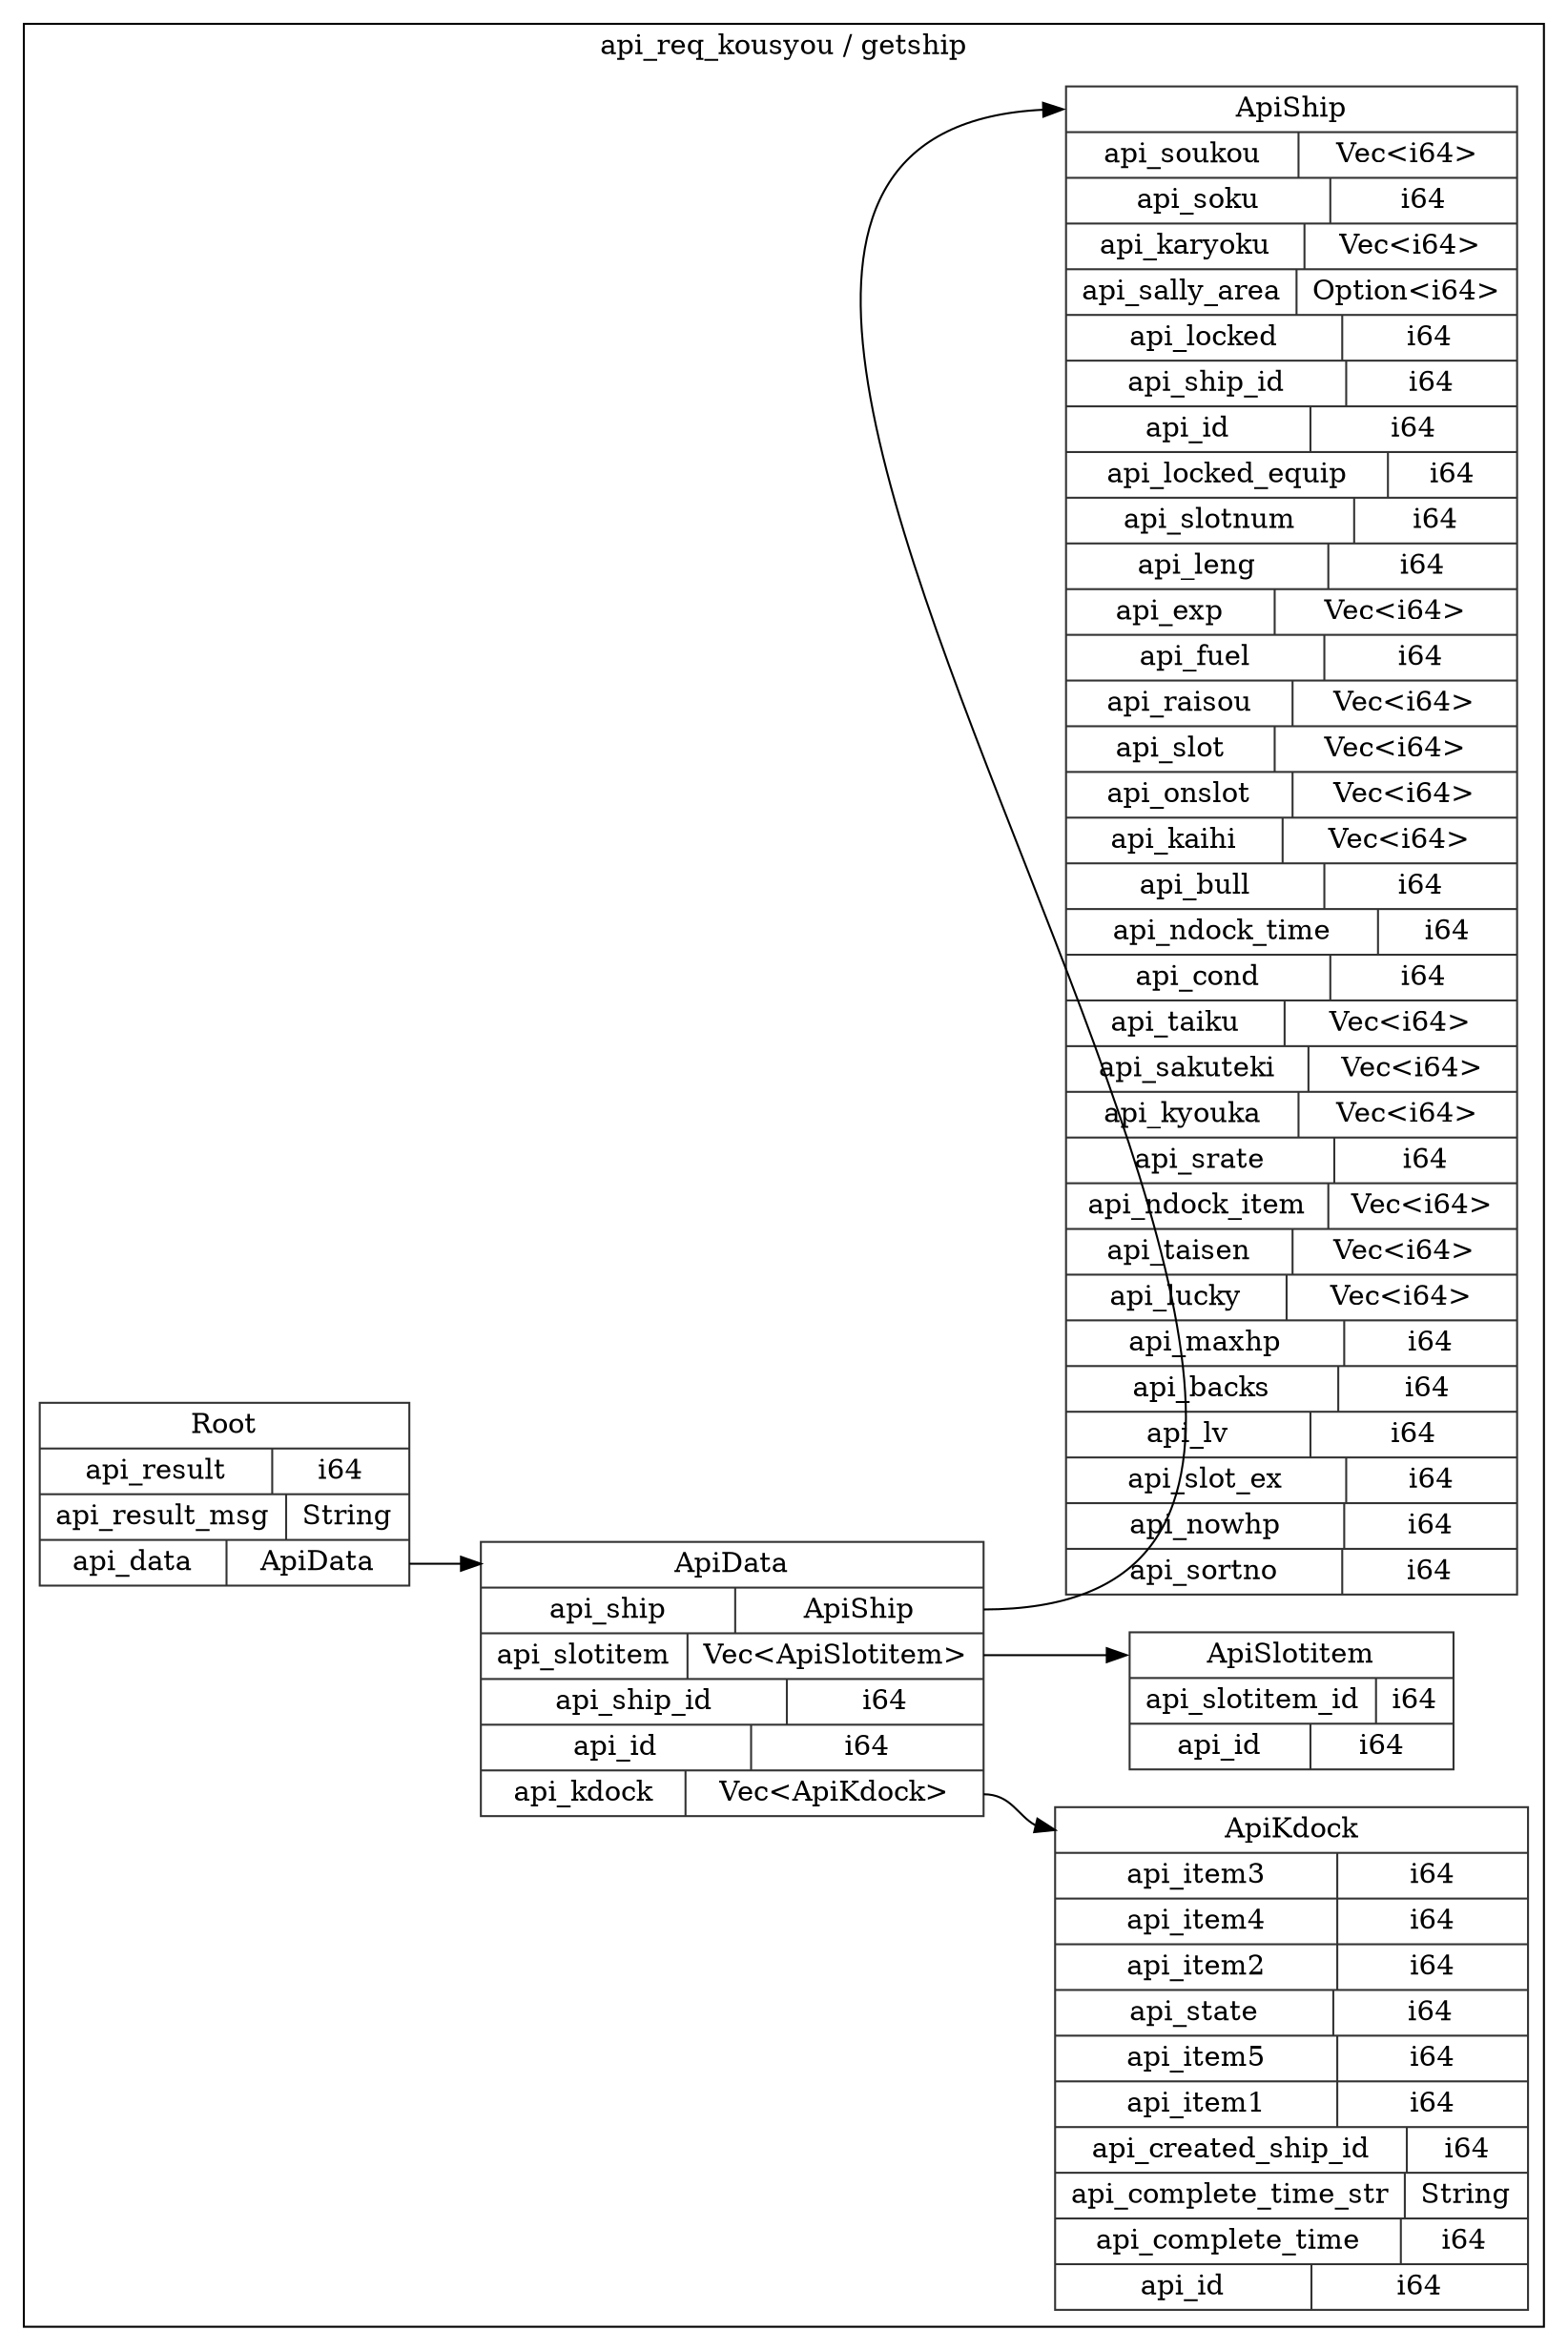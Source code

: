 digraph {
  rankdir=LR;
  subgraph cluster_0 {
    label="api_req_kousyou / getship";
    node [style="filled", color=white, style="solid", color=gray20];
    api_req_kousyou__getship__ApiData [label="<ApiData> ApiData  | { api_ship | <api_ship> ApiShip } | { api_slotitem | <api_slotitem> Vec\<ApiSlotitem\> } | { api_ship_id | <api_ship_id> i64 } | { api_id | <api_id> i64 } | { api_kdock | <api_kdock> Vec\<ApiKdock\> }", shape=record];
    api_req_kousyou__getship__ApiShip;
    api_req_kousyou__getship__ApiData:api_ship:e -> api_req_kousyou__getship__ApiShip:ApiShip:w;
    api_req_kousyou__getship__ApiSlotitem;
    api_req_kousyou__getship__ApiData:api_slotitem:e -> api_req_kousyou__getship__ApiSlotitem:ApiSlotitem:w;
    api_req_kousyou__getship__ApiKdock;
    api_req_kousyou__getship__ApiData:api_kdock:e -> api_req_kousyou__getship__ApiKdock:ApiKdock:w;
    api_req_kousyou__getship__Root [label="<Root> Root  | { api_result | <api_result> i64 } | { api_result_msg | <api_result_msg> String } | { api_data | <api_data> ApiData }", shape=record];
    api_req_kousyou__getship__Root:api_data:e -> api_req_kousyou__getship__ApiData:ApiData:w;
    api_req_kousyou__getship__ApiKdock [label="<ApiKdock> ApiKdock  | { api_item3 | <api_item3> i64 } | { api_item4 | <api_item4> i64 } | { api_item2 | <api_item2> i64 } | { api_state | <api_state> i64 } | { api_item5 | <api_item5> i64 } | { api_item1 | <api_item1> i64 } | { api_created_ship_id | <api_created_ship_id> i64 } | { api_complete_time_str | <api_complete_time_str> String } | { api_complete_time | <api_complete_time> i64 } | { api_id | <api_id> i64 }", shape=record];
    api_req_kousyou__getship__ApiShip [label="<ApiShip> ApiShip  | { api_soukou | <api_soukou> Vec\<i64\> } | { api_soku | <api_soku> i64 } | { api_karyoku | <api_karyoku> Vec\<i64\> } | { api_sally_area | <api_sally_area> Option\<i64\> } | { api_locked | <api_locked> i64 } | { api_ship_id | <api_ship_id> i64 } | { api_id | <api_id> i64 } | { api_locked_equip | <api_locked_equip> i64 } | { api_slotnum | <api_slotnum> i64 } | { api_leng | <api_leng> i64 } | { api_exp | <api_exp> Vec\<i64\> } | { api_fuel | <api_fuel> i64 } | { api_raisou | <api_raisou> Vec\<i64\> } | { api_slot | <api_slot> Vec\<i64\> } | { api_onslot | <api_onslot> Vec\<i64\> } | { api_kaihi | <api_kaihi> Vec\<i64\> } | { api_bull | <api_bull> i64 } | { api_ndock_time | <api_ndock_time> i64 } | { api_cond | <api_cond> i64 } | { api_taiku | <api_taiku> Vec\<i64\> } | { api_sakuteki | <api_sakuteki> Vec\<i64\> } | { api_kyouka | <api_kyouka> Vec\<i64\> } | { api_srate | <api_srate> i64 } | { api_ndock_item | <api_ndock_item> Vec\<i64\> } | { api_taisen | <api_taisen> Vec\<i64\> } | { api_lucky | <api_lucky> Vec\<i64\> } | { api_maxhp | <api_maxhp> i64 } | { api_backs | <api_backs> i64 } | { api_lv | <api_lv> i64 } | { api_slot_ex | <api_slot_ex> i64 } | { api_nowhp | <api_nowhp> i64 } | { api_sortno | <api_sortno> i64 }", shape=record];
    api_req_kousyou__getship__ApiSlotitem [label="<ApiSlotitem> ApiSlotitem  | { api_slotitem_id | <api_slotitem_id> i64 } | { api_id | <api_id> i64 }", shape=record];
  }
}
